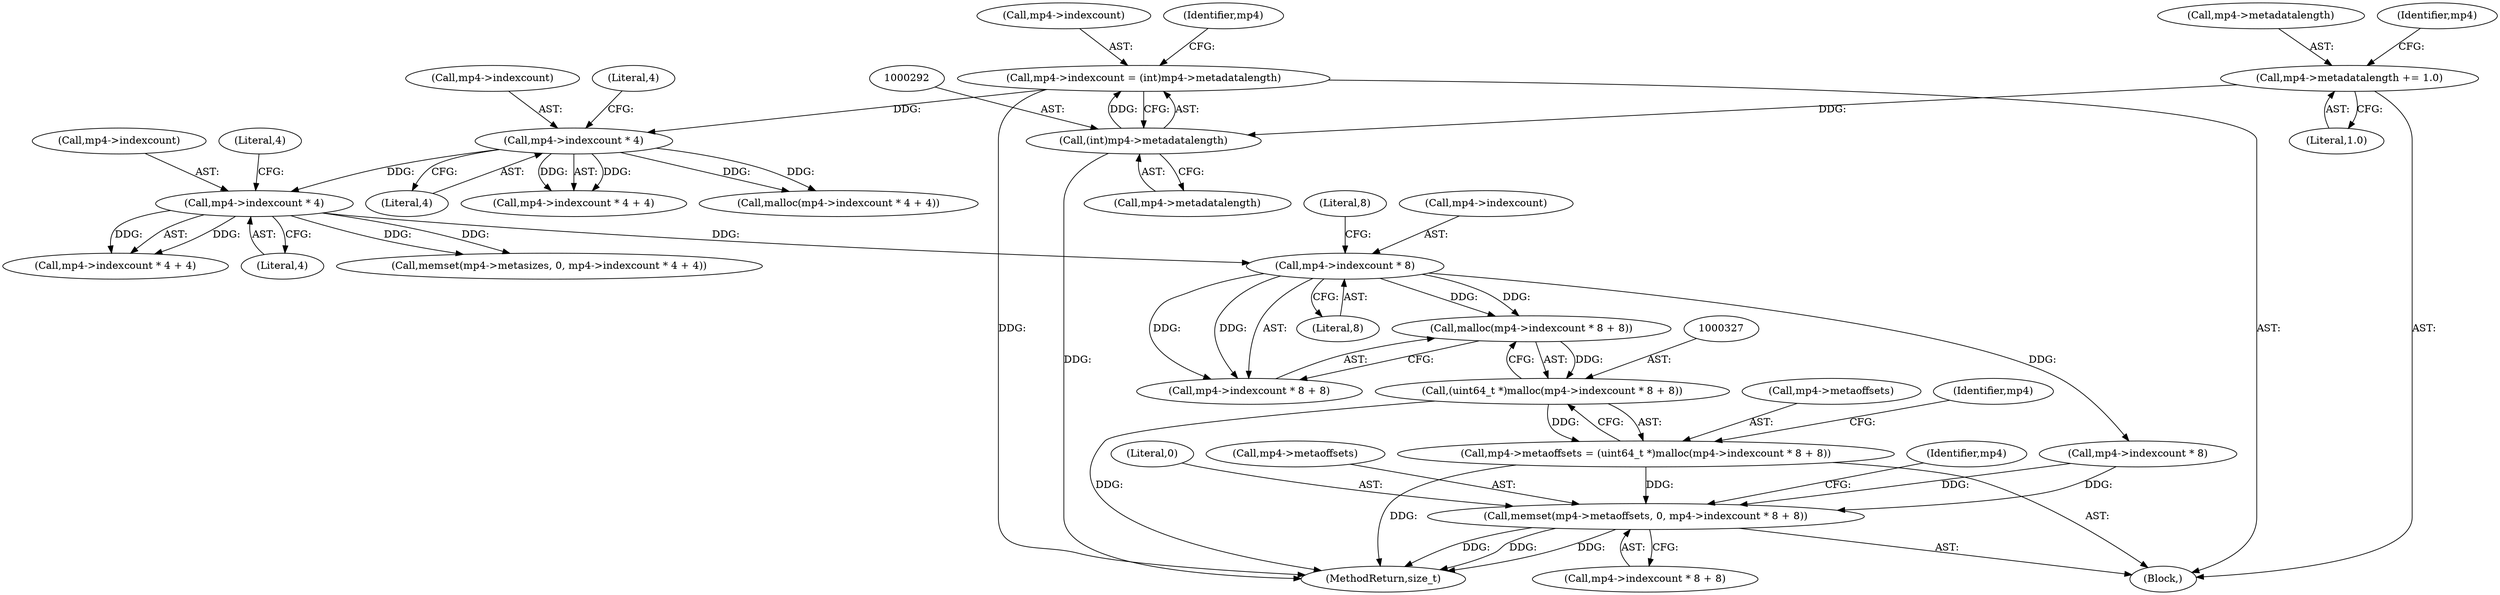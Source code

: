 digraph "0_gpmf-parser_341f12cd5b97ab419e53853ca00176457c9f1681_6@API" {
"1000328" [label="(Call,malloc(mp4->indexcount * 8 + 8))"];
"1000330" [label="(Call,mp4->indexcount * 8)"];
"1000316" [label="(Call,mp4->indexcount * 4)"];
"1000304" [label="(Call,mp4->indexcount * 4)"];
"1000287" [label="(Call,mp4->indexcount = (int)mp4->metadatalength)"];
"1000291" [label="(Call,(int)mp4->metadatalength)"];
"1000282" [label="(Call,mp4->metadatalength += 1.0)"];
"1000326" [label="(Call,(uint64_t *)malloc(mp4->indexcount * 8 + 8))"];
"1000322" [label="(Call,mp4->metaoffsets = (uint64_t *)malloc(mp4->indexcount * 8 + 8))"];
"1000336" [label="(Call,memset(mp4->metaoffsets, 0, mp4->indexcount * 8 + 8))"];
"1000288" [label="(Call,mp4->indexcount)"];
"1000351" [label="(Identifier,mp4)"];
"1000316" [label="(Call,mp4->indexcount * 4)"];
"1000283" [label="(Call,mp4->metadatalength)"];
"1000308" [label="(Literal,4)"];
"1000305" [label="(Call,mp4->indexcount)"];
"1000289" [label="(Identifier,mp4)"];
"1000291" [label="(Call,(int)mp4->metadatalength)"];
"1000303" [label="(Call,mp4->indexcount * 4 + 4)"];
"1000287" [label="(Call,mp4->indexcount = (int)mp4->metadatalength)"];
"1000323" [label="(Call,mp4->metaoffsets)"];
"1000414" [label="(MethodReturn,size_t)"];
"1000317" [label="(Call,mp4->indexcount)"];
"1000330" [label="(Call,mp4->indexcount * 8)"];
"1000329" [label="(Call,mp4->indexcount * 8 + 8)"];
"1000302" [label="(Call,malloc(mp4->indexcount * 4 + 4))"];
"1000340" [label="(Literal,0)"];
"1000276" [label="(Block,)"];
"1000342" [label="(Call,mp4->indexcount * 8)"];
"1000304" [label="(Call,mp4->indexcount * 4)"];
"1000282" [label="(Call,mp4->metadatalength += 1.0)"];
"1000335" [label="(Literal,8)"];
"1000336" [label="(Call,memset(mp4->metaoffsets, 0, mp4->indexcount * 8 + 8))"];
"1000310" [label="(Call,memset(mp4->metasizes, 0, mp4->indexcount * 4 + 4))"];
"1000331" [label="(Call,mp4->indexcount)"];
"1000286" [label="(Literal,1.0)"];
"1000337" [label="(Call,mp4->metaoffsets)"];
"1000293" [label="(Call,mp4->metadatalength)"];
"1000341" [label="(Call,mp4->indexcount * 8 + 8)"];
"1000338" [label="(Identifier,mp4)"];
"1000328" [label="(Call,malloc(mp4->indexcount * 8 + 8))"];
"1000298" [label="(Identifier,mp4)"];
"1000326" [label="(Call,(uint64_t *)malloc(mp4->indexcount * 8 + 8))"];
"1000322" [label="(Call,mp4->metaoffsets = (uint64_t *)malloc(mp4->indexcount * 8 + 8))"];
"1000315" [label="(Call,mp4->indexcount * 4 + 4)"];
"1000321" [label="(Literal,4)"];
"1000320" [label="(Literal,4)"];
"1000334" [label="(Literal,8)"];
"1000309" [label="(Literal,4)"];
"1000328" -> "1000326"  [label="AST: "];
"1000328" -> "1000329"  [label="CFG: "];
"1000329" -> "1000328"  [label="AST: "];
"1000326" -> "1000328"  [label="CFG: "];
"1000328" -> "1000326"  [label="DDG: "];
"1000330" -> "1000328"  [label="DDG: "];
"1000330" -> "1000328"  [label="DDG: "];
"1000330" -> "1000329"  [label="AST: "];
"1000330" -> "1000334"  [label="CFG: "];
"1000331" -> "1000330"  [label="AST: "];
"1000334" -> "1000330"  [label="AST: "];
"1000335" -> "1000330"  [label="CFG: "];
"1000330" -> "1000329"  [label="DDG: "];
"1000330" -> "1000329"  [label="DDG: "];
"1000316" -> "1000330"  [label="DDG: "];
"1000330" -> "1000342"  [label="DDG: "];
"1000316" -> "1000315"  [label="AST: "];
"1000316" -> "1000320"  [label="CFG: "];
"1000317" -> "1000316"  [label="AST: "];
"1000320" -> "1000316"  [label="AST: "];
"1000321" -> "1000316"  [label="CFG: "];
"1000316" -> "1000310"  [label="DDG: "];
"1000316" -> "1000310"  [label="DDG: "];
"1000316" -> "1000315"  [label="DDG: "];
"1000316" -> "1000315"  [label="DDG: "];
"1000304" -> "1000316"  [label="DDG: "];
"1000304" -> "1000303"  [label="AST: "];
"1000304" -> "1000308"  [label="CFG: "];
"1000305" -> "1000304"  [label="AST: "];
"1000308" -> "1000304"  [label="AST: "];
"1000309" -> "1000304"  [label="CFG: "];
"1000304" -> "1000302"  [label="DDG: "];
"1000304" -> "1000302"  [label="DDG: "];
"1000304" -> "1000303"  [label="DDG: "];
"1000304" -> "1000303"  [label="DDG: "];
"1000287" -> "1000304"  [label="DDG: "];
"1000287" -> "1000276"  [label="AST: "];
"1000287" -> "1000291"  [label="CFG: "];
"1000288" -> "1000287"  [label="AST: "];
"1000291" -> "1000287"  [label="AST: "];
"1000298" -> "1000287"  [label="CFG: "];
"1000287" -> "1000414"  [label="DDG: "];
"1000291" -> "1000287"  [label="DDG: "];
"1000291" -> "1000293"  [label="CFG: "];
"1000292" -> "1000291"  [label="AST: "];
"1000293" -> "1000291"  [label="AST: "];
"1000291" -> "1000414"  [label="DDG: "];
"1000282" -> "1000291"  [label="DDG: "];
"1000282" -> "1000276"  [label="AST: "];
"1000282" -> "1000286"  [label="CFG: "];
"1000283" -> "1000282"  [label="AST: "];
"1000286" -> "1000282"  [label="AST: "];
"1000289" -> "1000282"  [label="CFG: "];
"1000326" -> "1000322"  [label="AST: "];
"1000327" -> "1000326"  [label="AST: "];
"1000322" -> "1000326"  [label="CFG: "];
"1000326" -> "1000414"  [label="DDG: "];
"1000326" -> "1000322"  [label="DDG: "];
"1000322" -> "1000276"  [label="AST: "];
"1000323" -> "1000322"  [label="AST: "];
"1000338" -> "1000322"  [label="CFG: "];
"1000322" -> "1000414"  [label="DDG: "];
"1000322" -> "1000336"  [label="DDG: "];
"1000336" -> "1000276"  [label="AST: "];
"1000336" -> "1000341"  [label="CFG: "];
"1000337" -> "1000336"  [label="AST: "];
"1000340" -> "1000336"  [label="AST: "];
"1000341" -> "1000336"  [label="AST: "];
"1000351" -> "1000336"  [label="CFG: "];
"1000336" -> "1000414"  [label="DDG: "];
"1000336" -> "1000414"  [label="DDG: "];
"1000336" -> "1000414"  [label="DDG: "];
"1000342" -> "1000336"  [label="DDG: "];
"1000342" -> "1000336"  [label="DDG: "];
}
